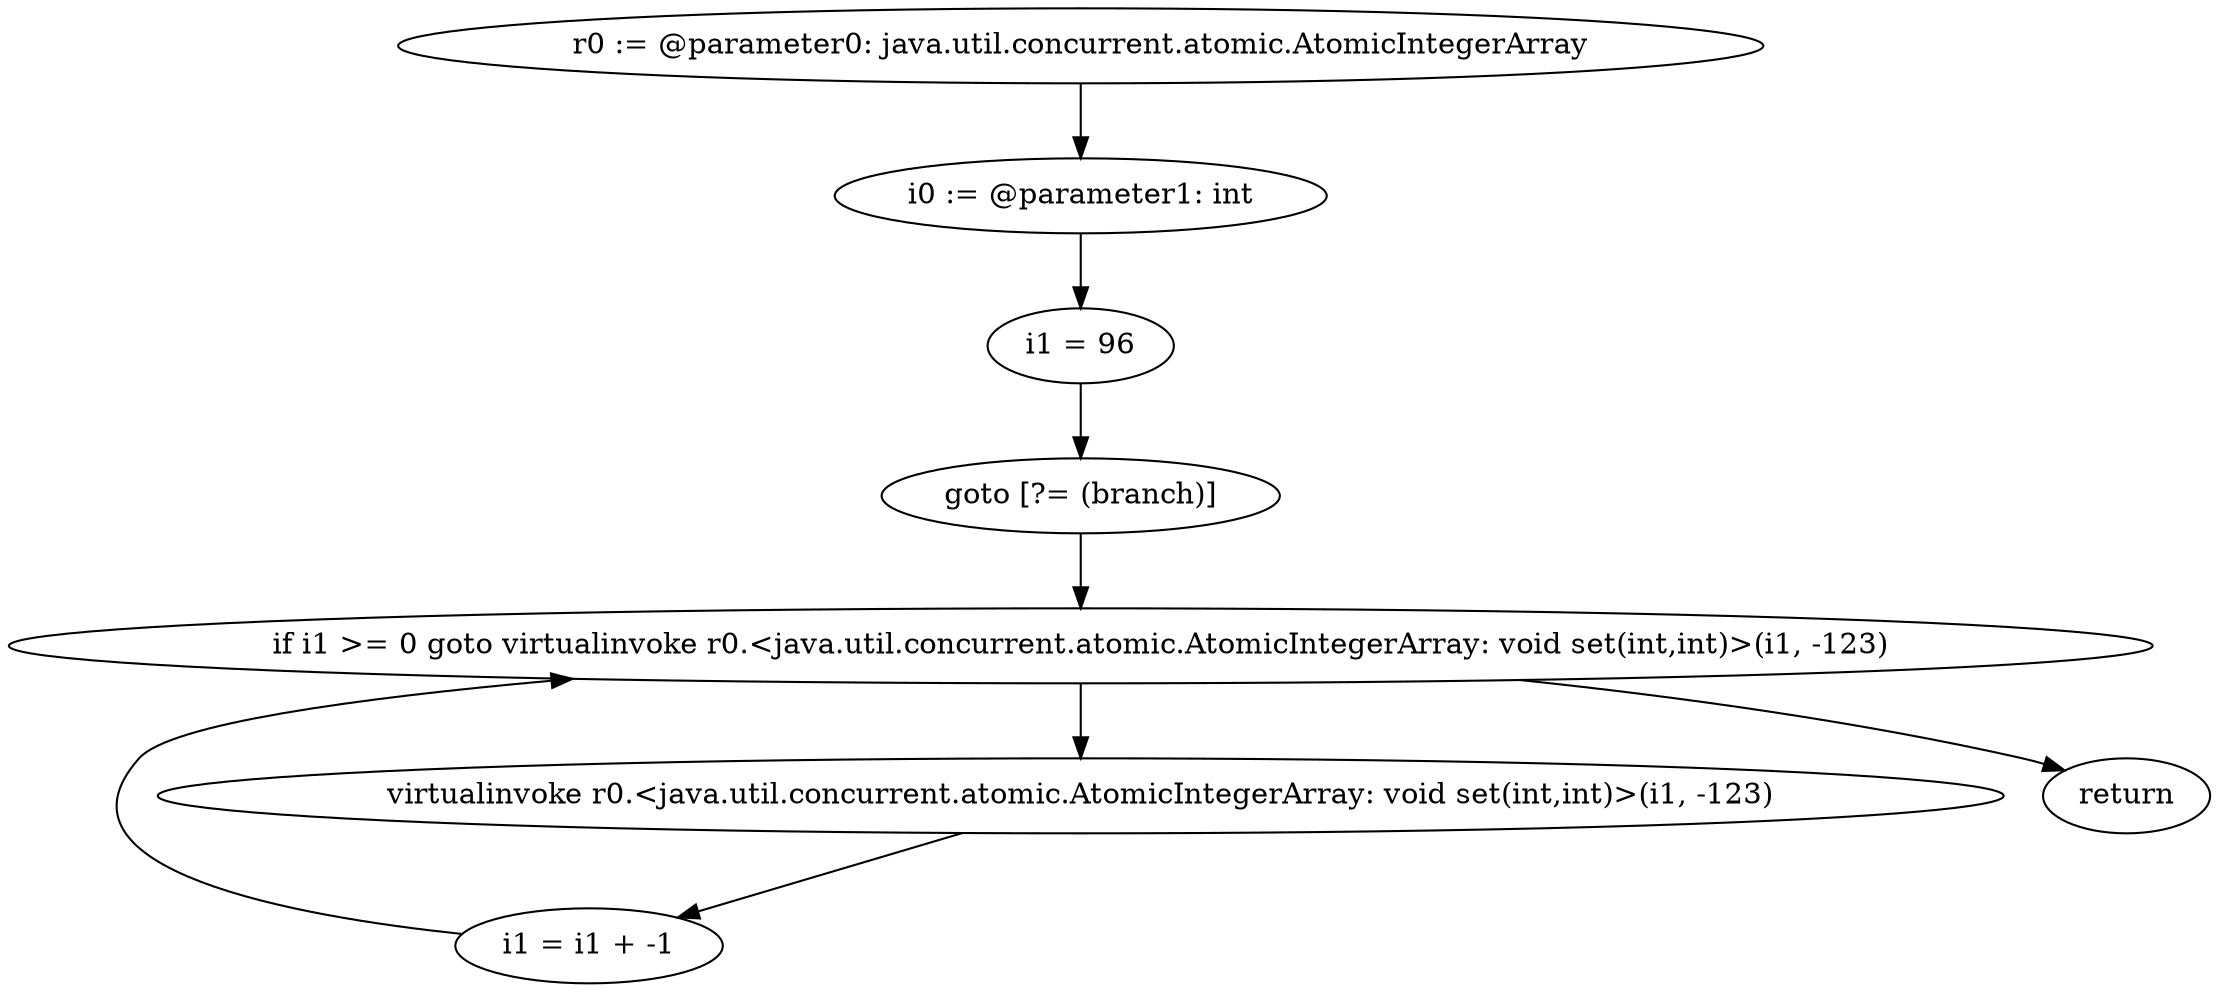 digraph "unitGraph" {
    "r0 := @parameter0: java.util.concurrent.atomic.AtomicIntegerArray"
    "i0 := @parameter1: int"
    "i1 = 96"
    "goto [?= (branch)]"
    "virtualinvoke r0.<java.util.concurrent.atomic.AtomicIntegerArray: void set(int,int)>(i1, -123)"
    "i1 = i1 + -1"
    "if i1 >= 0 goto virtualinvoke r0.<java.util.concurrent.atomic.AtomicIntegerArray: void set(int,int)>(i1, -123)"
    "return"
    "r0 := @parameter0: java.util.concurrent.atomic.AtomicIntegerArray"->"i0 := @parameter1: int";
    "i0 := @parameter1: int"->"i1 = 96";
    "i1 = 96"->"goto [?= (branch)]";
    "goto [?= (branch)]"->"if i1 >= 0 goto virtualinvoke r0.<java.util.concurrent.atomic.AtomicIntegerArray: void set(int,int)>(i1, -123)";
    "virtualinvoke r0.<java.util.concurrent.atomic.AtomicIntegerArray: void set(int,int)>(i1, -123)"->"i1 = i1 + -1";
    "i1 = i1 + -1"->"if i1 >= 0 goto virtualinvoke r0.<java.util.concurrent.atomic.AtomicIntegerArray: void set(int,int)>(i1, -123)";
    "if i1 >= 0 goto virtualinvoke r0.<java.util.concurrent.atomic.AtomicIntegerArray: void set(int,int)>(i1, -123)"->"return";
    "if i1 >= 0 goto virtualinvoke r0.<java.util.concurrent.atomic.AtomicIntegerArray: void set(int,int)>(i1, -123)"->"virtualinvoke r0.<java.util.concurrent.atomic.AtomicIntegerArray: void set(int,int)>(i1, -123)";
}
